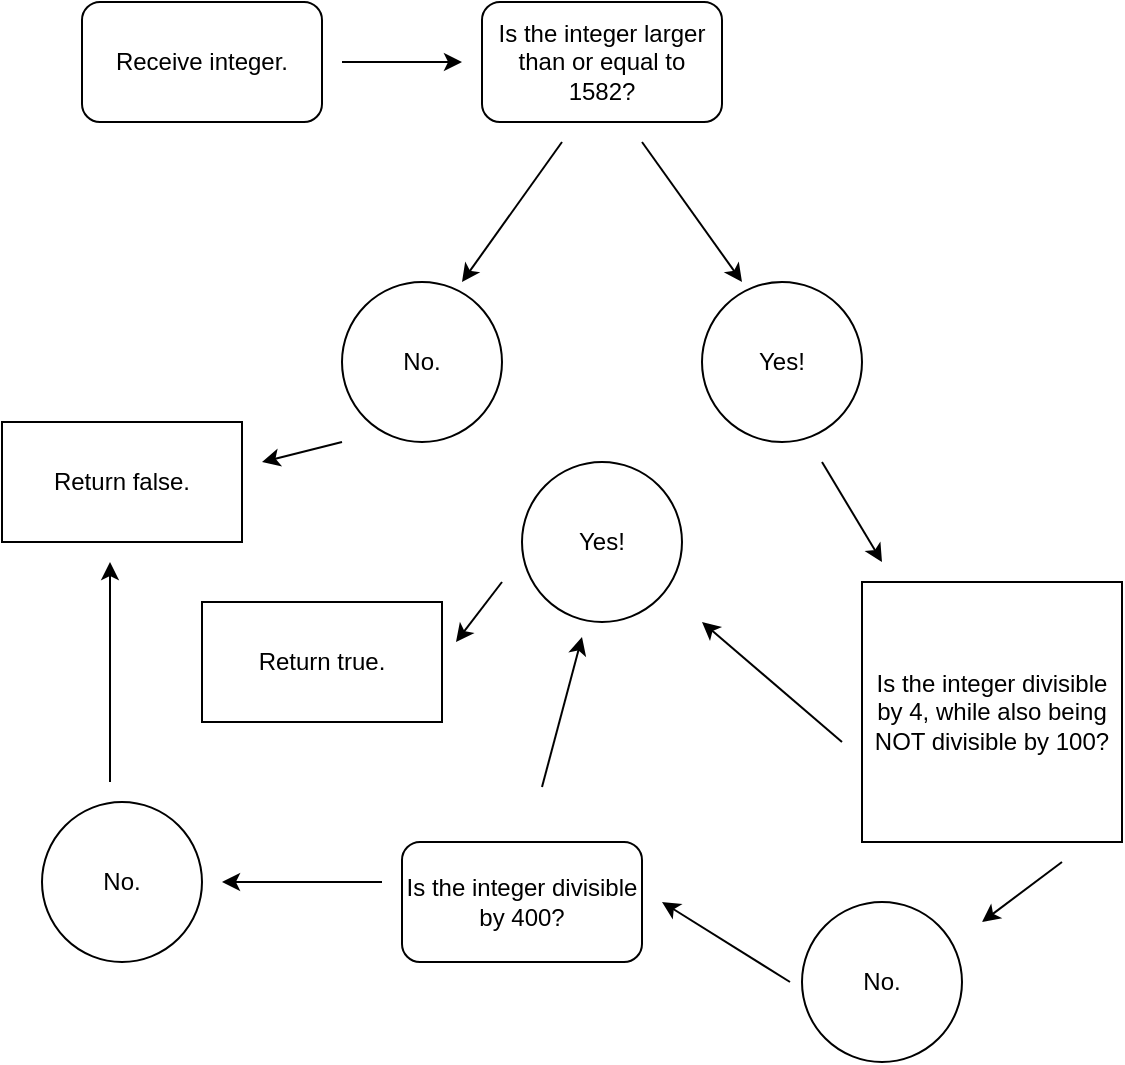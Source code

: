<mxfile version="15.1.4" type="github">
  <diagram id="L7sjpWBm9OkAi0fyrfZ6" name="Page-1">
    <mxGraphModel dx="941" dy="1113" grid="1" gridSize="10" guides="1" tooltips="1" connect="1" arrows="1" fold="1" page="1" pageScale="1" pageWidth="827" pageHeight="1169" math="0" shadow="0">
      <root>
        <mxCell id="0" />
        <mxCell id="1" parent="0" />
        <mxCell id="9b5th0_-em1HNJITi4Zm-1" value="Receive integer." style="rounded=1;whiteSpace=wrap;html=1;" parent="1" vertex="1">
          <mxGeometry x="60" y="130" width="120" height="60" as="geometry" />
        </mxCell>
        <mxCell id="9b5th0_-em1HNJITi4Zm-2" value="" style="endArrow=classic;html=1;" parent="1" edge="1">
          <mxGeometry width="50" height="50" relative="1" as="geometry">
            <mxPoint x="190" y="160" as="sourcePoint" />
            <mxPoint x="250" y="160" as="targetPoint" />
          </mxGeometry>
        </mxCell>
        <mxCell id="9b5th0_-em1HNJITi4Zm-3" value="Is the integer larger than or equal to 1582?" style="rounded=1;whiteSpace=wrap;html=1;" parent="1" vertex="1">
          <mxGeometry x="260" y="130" width="120" height="60" as="geometry" />
        </mxCell>
        <mxCell id="9b5th0_-em1HNJITi4Zm-4" value="" style="endArrow=classic;html=1;" parent="1" edge="1">
          <mxGeometry width="50" height="50" relative="1" as="geometry">
            <mxPoint x="300" y="200" as="sourcePoint" />
            <mxPoint x="250" y="270" as="targetPoint" />
          </mxGeometry>
        </mxCell>
        <mxCell id="9b5th0_-em1HNJITi4Zm-5" value="" style="endArrow=classic;html=1;" parent="1" edge="1">
          <mxGeometry width="50" height="50" relative="1" as="geometry">
            <mxPoint x="340" y="200" as="sourcePoint" />
            <mxPoint x="390" y="270" as="targetPoint" />
          </mxGeometry>
        </mxCell>
        <mxCell id="9b5th0_-em1HNJITi4Zm-6" value="No." style="ellipse;whiteSpace=wrap;html=1;aspect=fixed;" parent="1" vertex="1">
          <mxGeometry x="190" y="270" width="80" height="80" as="geometry" />
        </mxCell>
        <mxCell id="9b5th0_-em1HNJITi4Zm-7" value="Yes!" style="ellipse;whiteSpace=wrap;html=1;aspect=fixed;" parent="1" vertex="1">
          <mxGeometry x="370" y="270" width="80" height="80" as="geometry" />
        </mxCell>
        <mxCell id="9b5th0_-em1HNJITi4Zm-9" value="" style="endArrow=classic;html=1;" parent="1" edge="1">
          <mxGeometry width="50" height="50" relative="1" as="geometry">
            <mxPoint x="190" y="350" as="sourcePoint" />
            <mxPoint x="150" y="360" as="targetPoint" />
          </mxGeometry>
        </mxCell>
        <mxCell id="9b5th0_-em1HNJITi4Zm-12" value="" style="endArrow=classic;html=1;" parent="1" edge="1">
          <mxGeometry width="50" height="50" relative="1" as="geometry">
            <mxPoint x="430" y="360" as="sourcePoint" />
            <mxPoint x="460" y="410" as="targetPoint" />
          </mxGeometry>
        </mxCell>
        <mxCell id="9b5th0_-em1HNJITi4Zm-17" value="Is the integer divisible by 4, while also being NOT divisible by 100?" style="whiteSpace=wrap;html=1;aspect=fixed;" parent="1" vertex="1">
          <mxGeometry x="450" y="420" width="130" height="130" as="geometry" />
        </mxCell>
        <mxCell id="9b5th0_-em1HNJITi4Zm-19" value="" style="endArrow=classic;html=1;" parent="1" edge="1">
          <mxGeometry width="50" height="50" relative="1" as="geometry">
            <mxPoint x="440" y="500" as="sourcePoint" />
            <mxPoint x="370" y="440" as="targetPoint" />
          </mxGeometry>
        </mxCell>
        <mxCell id="9b5th0_-em1HNJITi4Zm-20" value="Yes!" style="ellipse;whiteSpace=wrap;html=1;aspect=fixed;" parent="1" vertex="1">
          <mxGeometry x="280" y="360" width="80" height="80" as="geometry" />
        </mxCell>
        <mxCell id="9b5th0_-em1HNJITi4Zm-21" value="" style="endArrow=classic;html=1;" parent="1" edge="1">
          <mxGeometry width="50" height="50" relative="1" as="geometry">
            <mxPoint x="270" y="420" as="sourcePoint" />
            <mxPoint x="247" y="450" as="targetPoint" />
          </mxGeometry>
        </mxCell>
        <mxCell id="9b5th0_-em1HNJITi4Zm-22" value="Return true." style="rounded=0;whiteSpace=wrap;html=1;" parent="1" vertex="1">
          <mxGeometry x="120" y="430" width="120" height="60" as="geometry" />
        </mxCell>
        <mxCell id="9b5th0_-em1HNJITi4Zm-24" value="" style="endArrow=classic;html=1;" parent="1" edge="1">
          <mxGeometry width="50" height="50" relative="1" as="geometry">
            <mxPoint x="550" y="560" as="sourcePoint" />
            <mxPoint x="510" y="590" as="targetPoint" />
          </mxGeometry>
        </mxCell>
        <mxCell id="9b5th0_-em1HNJITi4Zm-26" value="No." style="ellipse;whiteSpace=wrap;html=1;aspect=fixed;" parent="1" vertex="1">
          <mxGeometry x="420" y="580" width="80" height="80" as="geometry" />
        </mxCell>
        <mxCell id="9b5th0_-em1HNJITi4Zm-27" value="" style="endArrow=classic;html=1;" parent="1" edge="1">
          <mxGeometry width="50" height="50" relative="1" as="geometry">
            <mxPoint x="414" y="620" as="sourcePoint" />
            <mxPoint x="350" y="580" as="targetPoint" />
          </mxGeometry>
        </mxCell>
        <mxCell id="9b5th0_-em1HNJITi4Zm-29" value="Is the integer divisible by 400?" style="rounded=1;whiteSpace=wrap;html=1;" parent="1" vertex="1">
          <mxGeometry x="220" y="550" width="120" height="60" as="geometry" />
        </mxCell>
        <mxCell id="9b5th0_-em1HNJITi4Zm-30" value="" style="endArrow=classic;html=1;" parent="1" edge="1">
          <mxGeometry width="50" height="50" relative="1" as="geometry">
            <mxPoint x="290" y="522.5" as="sourcePoint" />
            <mxPoint x="310" y="447.5" as="targetPoint" />
          </mxGeometry>
        </mxCell>
        <mxCell id="9b5th0_-em1HNJITi4Zm-31" value="No." style="ellipse;whiteSpace=wrap;html=1;aspect=fixed;" parent="1" vertex="1">
          <mxGeometry x="40" y="530" width="80" height="80" as="geometry" />
        </mxCell>
        <mxCell id="9b5th0_-em1HNJITi4Zm-32" value="" style="endArrow=classic;html=1;" parent="1" edge="1">
          <mxGeometry width="50" height="50" relative="1" as="geometry">
            <mxPoint x="210" y="570" as="sourcePoint" />
            <mxPoint x="130" y="570" as="targetPoint" />
          </mxGeometry>
        </mxCell>
        <mxCell id="9b5th0_-em1HNJITi4Zm-33" value="Return false." style="rounded=0;whiteSpace=wrap;html=1;" parent="1" vertex="1">
          <mxGeometry x="20" y="340" width="120" height="60" as="geometry" />
        </mxCell>
        <mxCell id="9b5th0_-em1HNJITi4Zm-34" value="" style="endArrow=classic;html=1;" parent="1" edge="1">
          <mxGeometry width="50" height="50" relative="1" as="geometry">
            <mxPoint x="74" y="520" as="sourcePoint" />
            <mxPoint x="74" y="410" as="targetPoint" />
          </mxGeometry>
        </mxCell>
      </root>
    </mxGraphModel>
  </diagram>
</mxfile>
